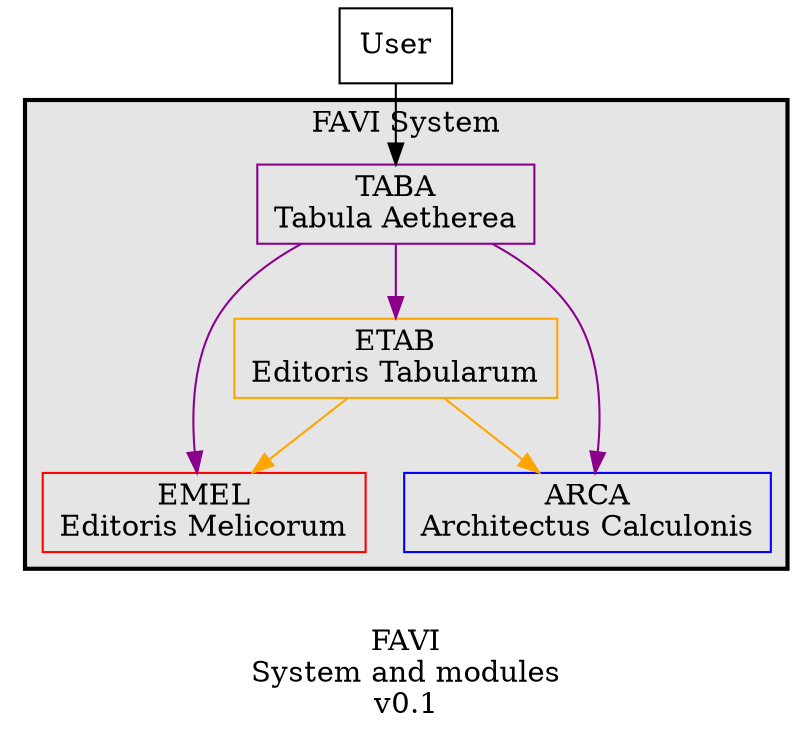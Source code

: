 digraph {
    label = "\nFAVI\nSystem and modules\nv0.1";
    node [shape = box;];
    
    user -> tabulaAetherea;
    
    subgraph cluster_0 {
        label = "FAVI System";
        color = black;
        bgcolor = grey90;
        penwidth = 2;
        node [bgcolor = white;];
        
        tabulaAetherea -> editorisMelicorum [color = darkmagenta;];
        tabulaAetherea -> editorisTabularum [color = darkmagenta;];
        tabulaAetherea -> architectusCalculonis [color = darkmagenta;];
        
        editorisTabularum -> editorisMelicorum [color = orange;];
        editorisTabularum -> architectusCalculonis [color = orange;];
    }
    
    user [label = "User";];
    
    tabulaAetherea [label = "TABA\nTabula Aetherea";color = darkmagenta;];
    architectusCalculonis [label = "ARCA\nArchitectus Calculonis";color = blue;];
    
    editorisTabularum [label = "ETAB\nEditoris Tabularum";color = orange;];
    editorisMelicorum [label = "EMEL\nEditoris Melicorum";color = red;];
}